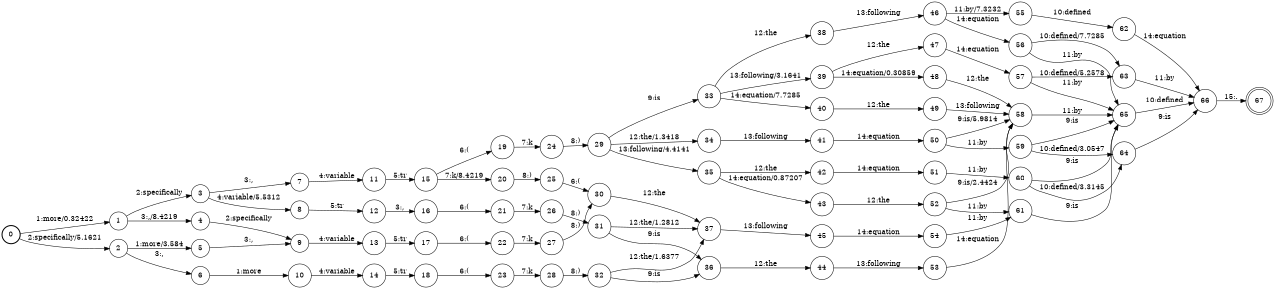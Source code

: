 digraph FST {
rankdir = LR;
size = "8.5,11";
label = "";
center = 1;
orientation = Portrait;
ranksep = "0.4";
nodesep = "0.25";
0 [label = "0", shape = circle, style = bold, fontsize = 14]
	0 -> 1 [label = "1:more/0.32422", fontsize = 14];
	0 -> 2 [label = "2:specifically/5.1621", fontsize = 14];
1 [label = "1", shape = circle, style = solid, fontsize = 14]
	1 -> 3 [label = "2:specifically", fontsize = 14];
	1 -> 4 [label = "3:,/8.4219", fontsize = 14];
2 [label = "2", shape = circle, style = solid, fontsize = 14]
	2 -> 5 [label = "1:more/3.584", fontsize = 14];
	2 -> 6 [label = "3:,", fontsize = 14];
3 [label = "3", shape = circle, style = solid, fontsize = 14]
	3 -> 7 [label = "3:,", fontsize = 14];
	3 -> 8 [label = "4:variable/5.5312", fontsize = 14];
4 [label = "4", shape = circle, style = solid, fontsize = 14]
	4 -> 9 [label = "2:specifically", fontsize = 14];
5 [label = "5", shape = circle, style = solid, fontsize = 14]
	5 -> 9 [label = "3:,", fontsize = 14];
6 [label = "6", shape = circle, style = solid, fontsize = 14]
	6 -> 10 [label = "1:more", fontsize = 14];
7 [label = "7", shape = circle, style = solid, fontsize = 14]
	7 -> 11 [label = "4:variable", fontsize = 14];
8 [label = "8", shape = circle, style = solid, fontsize = 14]
	8 -> 12 [label = "5:tr", fontsize = 14];
9 [label = "9", shape = circle, style = solid, fontsize = 14]
	9 -> 13 [label = "4:variable", fontsize = 14];
10 [label = "10", shape = circle, style = solid, fontsize = 14]
	10 -> 14 [label = "4:variable", fontsize = 14];
11 [label = "11", shape = circle, style = solid, fontsize = 14]
	11 -> 15 [label = "5:tr", fontsize = 14];
12 [label = "12", shape = circle, style = solid, fontsize = 14]
	12 -> 16 [label = "3:,", fontsize = 14];
13 [label = "13", shape = circle, style = solid, fontsize = 14]
	13 -> 17 [label = "5:tr", fontsize = 14];
14 [label = "14", shape = circle, style = solid, fontsize = 14]
	14 -> 18 [label = "5:tr", fontsize = 14];
15 [label = "15", shape = circle, style = solid, fontsize = 14]
	15 -> 19 [label = "6:(", fontsize = 14];
	15 -> 20 [label = "7:k/8.4219", fontsize = 14];
16 [label = "16", shape = circle, style = solid, fontsize = 14]
	16 -> 21 [label = "6:(", fontsize = 14];
17 [label = "17", shape = circle, style = solid, fontsize = 14]
	17 -> 22 [label = "6:(", fontsize = 14];
18 [label = "18", shape = circle, style = solid, fontsize = 14]
	18 -> 23 [label = "6:(", fontsize = 14];
19 [label = "19", shape = circle, style = solid, fontsize = 14]
	19 -> 24 [label = "7:k", fontsize = 14];
20 [label = "20", shape = circle, style = solid, fontsize = 14]
	20 -> 25 [label = "8:)", fontsize = 14];
21 [label = "21", shape = circle, style = solid, fontsize = 14]
	21 -> 26 [label = "7:k", fontsize = 14];
22 [label = "22", shape = circle, style = solid, fontsize = 14]
	22 -> 27 [label = "7:k", fontsize = 14];
23 [label = "23", shape = circle, style = solid, fontsize = 14]
	23 -> 28 [label = "7:k", fontsize = 14];
24 [label = "24", shape = circle, style = solid, fontsize = 14]
	24 -> 29 [label = "8:)", fontsize = 14];
25 [label = "25", shape = circle, style = solid, fontsize = 14]
	25 -> 30 [label = "6:(", fontsize = 14];
26 [label = "26", shape = circle, style = solid, fontsize = 14]
	26 -> 31 [label = "8:)", fontsize = 14];
27 [label = "27", shape = circle, style = solid, fontsize = 14]
	27 -> 30 [label = "8:)", fontsize = 14];
28 [label = "28", shape = circle, style = solid, fontsize = 14]
	28 -> 32 [label = "8:)", fontsize = 14];
29 [label = "29", shape = circle, style = solid, fontsize = 14]
	29 -> 33 [label = "9:is", fontsize = 14];
	29 -> 34 [label = "12:the/1.3418", fontsize = 14];
	29 -> 35 [label = "13:following/4.4141", fontsize = 14];
30 [label = "30", shape = circle, style = solid, fontsize = 14]
	30 -> 37 [label = "12:the", fontsize = 14];
31 [label = "31", shape = circle, style = solid, fontsize = 14]
	31 -> 36 [label = "9:is", fontsize = 14];
	31 -> 37 [label = "12:the/1.2812", fontsize = 14];
32 [label = "32", shape = circle, style = solid, fontsize = 14]
	32 -> 36 [label = "9:is", fontsize = 14];
	32 -> 37 [label = "12:the/1.6377", fontsize = 14];
33 [label = "33", shape = circle, style = solid, fontsize = 14]
	33 -> 38 [label = "12:the", fontsize = 14];
	33 -> 39 [label = "13:following/3.1641", fontsize = 14];
	33 -> 40 [label = "14:equation/7.7285", fontsize = 14];
34 [label = "34", shape = circle, style = solid, fontsize = 14]
	34 -> 41 [label = "13:following", fontsize = 14];
35 [label = "35", shape = circle, style = solid, fontsize = 14]
	35 -> 42 [label = "12:the", fontsize = 14];
	35 -> 43 [label = "14:equation/0.87207", fontsize = 14];
36 [label = "36", shape = circle, style = solid, fontsize = 14]
	36 -> 44 [label = "12:the", fontsize = 14];
37 [label = "37", shape = circle, style = solid, fontsize = 14]
	37 -> 45 [label = "13:following", fontsize = 14];
38 [label = "38", shape = circle, style = solid, fontsize = 14]
	38 -> 46 [label = "13:following", fontsize = 14];
39 [label = "39", shape = circle, style = solid, fontsize = 14]
	39 -> 47 [label = "12:the", fontsize = 14];
	39 -> 48 [label = "14:equation/0.30859", fontsize = 14];
40 [label = "40", shape = circle, style = solid, fontsize = 14]
	40 -> 49 [label = "12:the", fontsize = 14];
41 [label = "41", shape = circle, style = solid, fontsize = 14]
	41 -> 50 [label = "14:equation", fontsize = 14];
42 [label = "42", shape = circle, style = solid, fontsize = 14]
	42 -> 51 [label = "14:equation", fontsize = 14];
43 [label = "43", shape = circle, style = solid, fontsize = 14]
	43 -> 52 [label = "12:the", fontsize = 14];
44 [label = "44", shape = circle, style = solid, fontsize = 14]
	44 -> 53 [label = "13:following", fontsize = 14];
45 [label = "45", shape = circle, style = solid, fontsize = 14]
	45 -> 54 [label = "14:equation", fontsize = 14];
46 [label = "46", shape = circle, style = solid, fontsize = 14]
	46 -> 55 [label = "11:by/7.3232", fontsize = 14];
	46 -> 56 [label = "14:equation", fontsize = 14];
47 [label = "47", shape = circle, style = solid, fontsize = 14]
	47 -> 57 [label = "14:equation", fontsize = 14];
48 [label = "48", shape = circle, style = solid, fontsize = 14]
	48 -> 58 [label = "12:the", fontsize = 14];
49 [label = "49", shape = circle, style = solid, fontsize = 14]
	49 -> 58 [label = "13:following", fontsize = 14];
50 [label = "50", shape = circle, style = solid, fontsize = 14]
	50 -> 58 [label = "9:is/5.9814", fontsize = 14];
	50 -> 59 [label = "11:by", fontsize = 14];
51 [label = "51", shape = circle, style = solid, fontsize = 14]
	51 -> 60 [label = "11:by", fontsize = 14];
52 [label = "52", shape = circle, style = solid, fontsize = 14]
	52 -> 58 [label = "9:is/2.4424", fontsize = 14];
	52 -> 61 [label = "11:by", fontsize = 14];
53 [label = "53", shape = circle, style = solid, fontsize = 14]
	53 -> 58 [label = "14:equation", fontsize = 14];
54 [label = "54", shape = circle, style = solid, fontsize = 14]
	54 -> 61 [label = "11:by", fontsize = 14];
55 [label = "55", shape = circle, style = solid, fontsize = 14]
	55 -> 62 [label = "10:defined", fontsize = 14];
56 [label = "56", shape = circle, style = solid, fontsize = 14]
	56 -> 63 [label = "10:defined/7.7285", fontsize = 14];
	56 -> 65 [label = "11:by", fontsize = 14];
57 [label = "57", shape = circle, style = solid, fontsize = 14]
	57 -> 63 [label = "10:defined/5.2578", fontsize = 14];
	57 -> 65 [label = "11:by", fontsize = 14];
58 [label = "58", shape = circle, style = solid, fontsize = 14]
	58 -> 65 [label = "11:by", fontsize = 14];
59 [label = "59", shape = circle, style = solid, fontsize = 14]
	59 -> 65 [label = "9:is", fontsize = 14];
	59 -> 64 [label = "10:defined/3.0547", fontsize = 14];
60 [label = "60", shape = circle, style = solid, fontsize = 14]
	60 -> 65 [label = "9:is", fontsize = 14];
	60 -> 64 [label = "10:defined/3.3145", fontsize = 14];
61 [label = "61", shape = circle, style = solid, fontsize = 14]
	61 -> 65 [label = "9:is", fontsize = 14];
62 [label = "62", shape = circle, style = solid, fontsize = 14]
	62 -> 66 [label = "14:equation", fontsize = 14];
63 [label = "63", shape = circle, style = solid, fontsize = 14]
	63 -> 66 [label = "11:by", fontsize = 14];
64 [label = "64", shape = circle, style = solid, fontsize = 14]
	64 -> 66 [label = "9:is", fontsize = 14];
65 [label = "65", shape = circle, style = solid, fontsize = 14]
	65 -> 66 [label = "10:defined", fontsize = 14];
66 [label = "66", shape = circle, style = solid, fontsize = 14]
	66 -> 67 [label = "15:.", fontsize = 14];
67 [label = "67", shape = doublecircle, style = solid, fontsize = 14]
}
